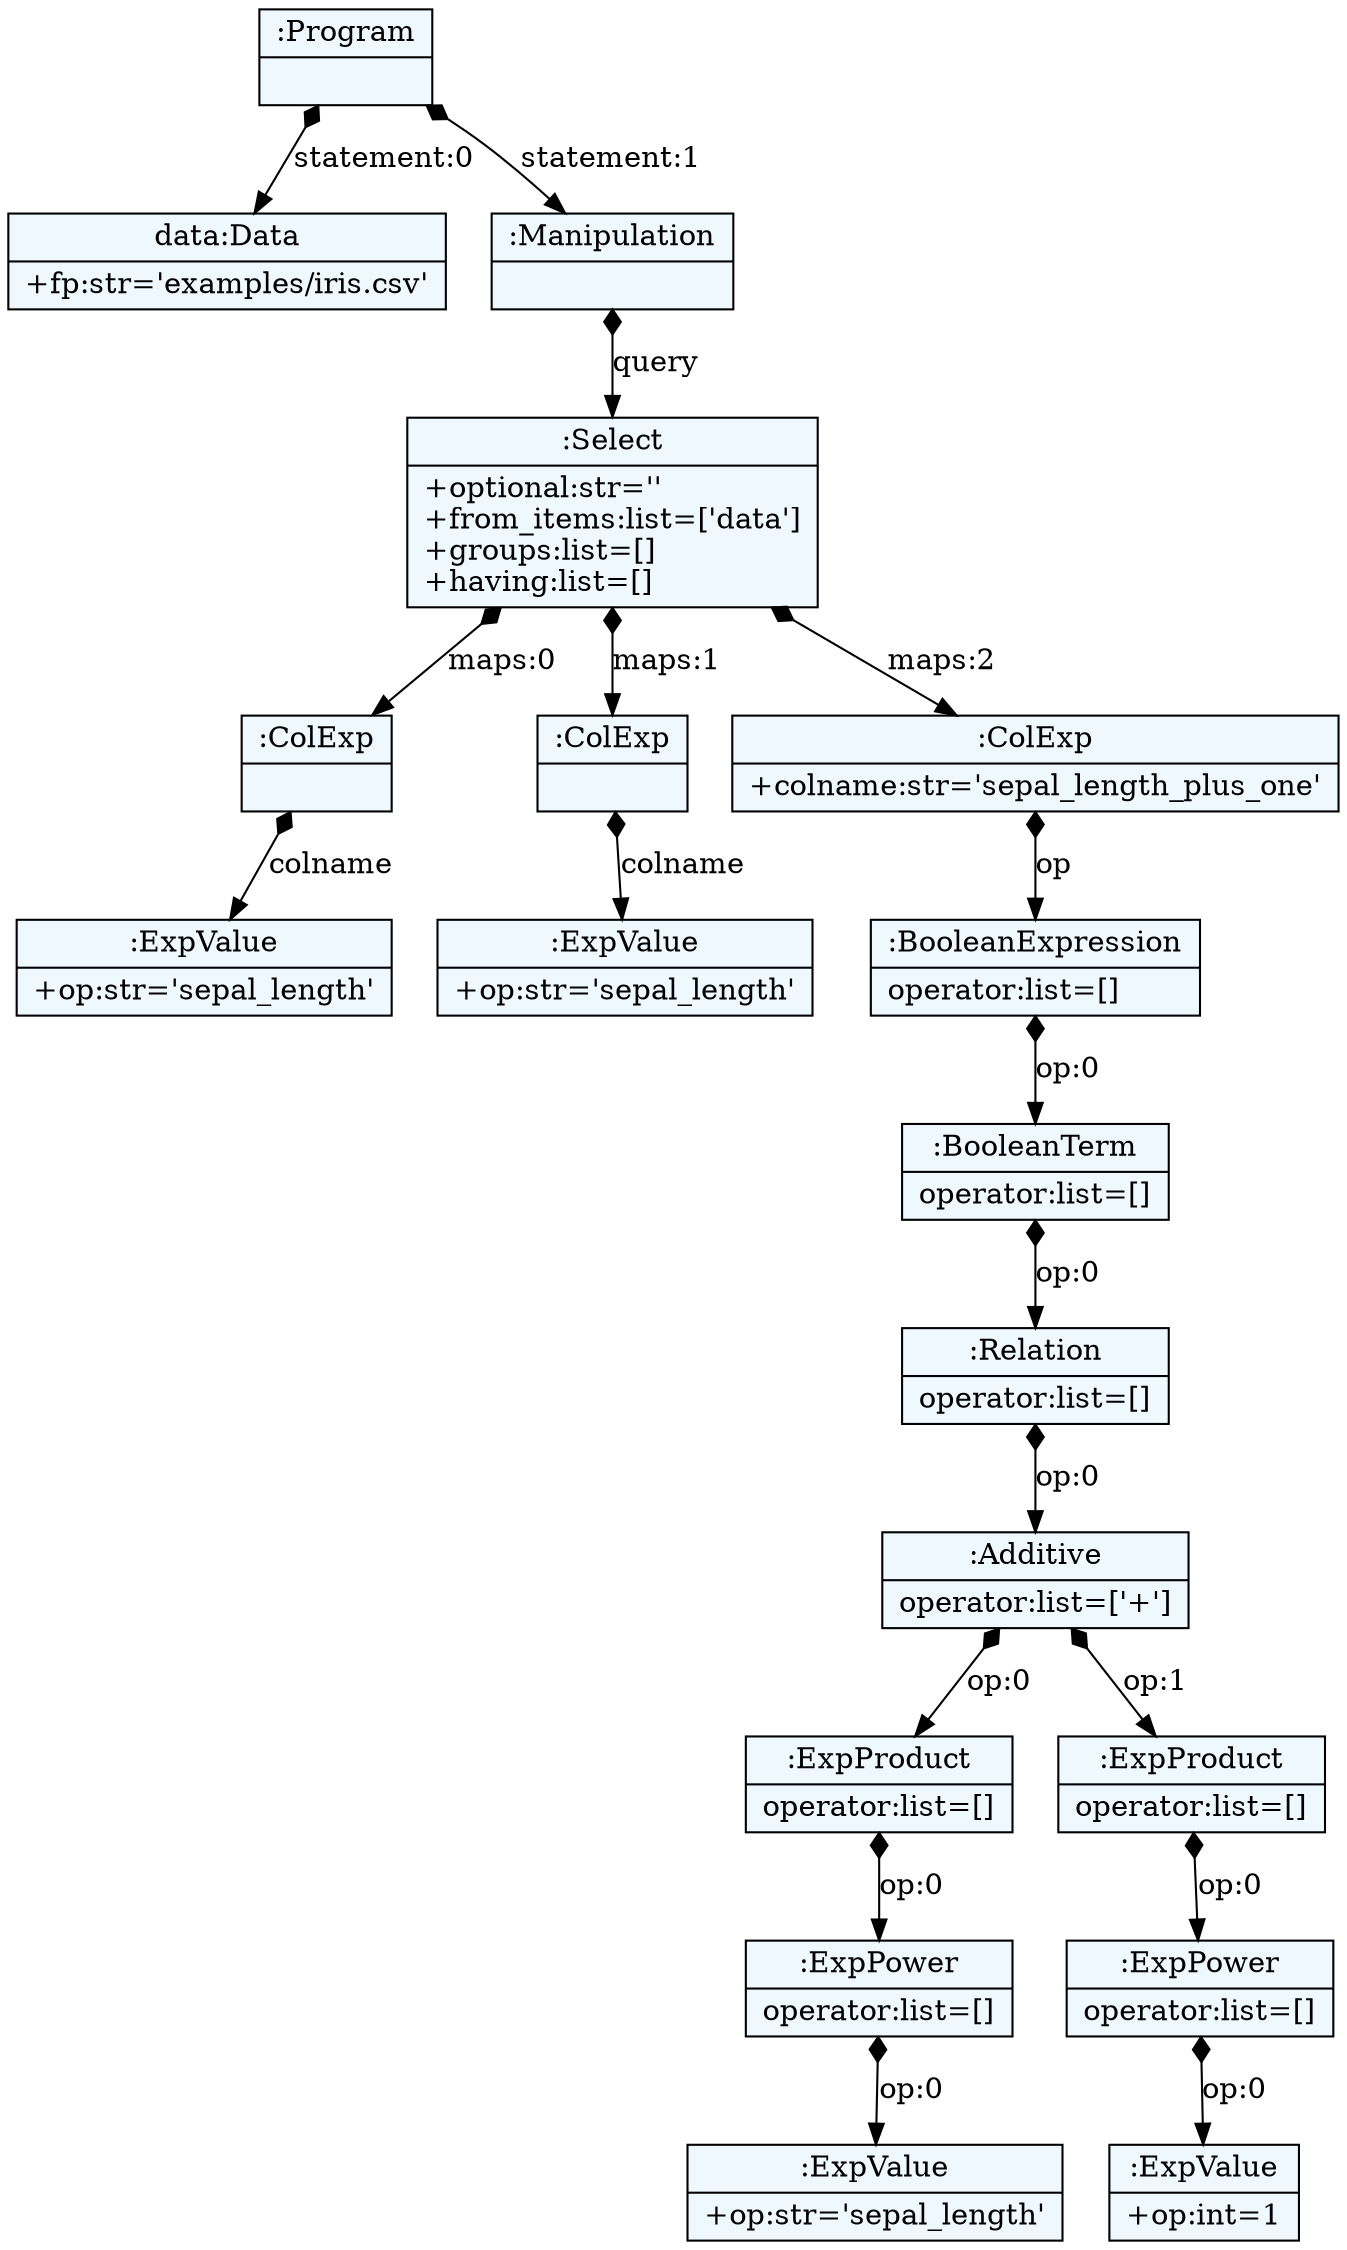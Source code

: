 
    digraph textX {
    fontname = "Bitstream Vera Sans"
    fontsize = 8
    node[
        shape=record,
        style=filled,
        fillcolor=aliceblue
    ]
    nodesep = 0.3
    edge[dir=black,arrowtail=empty]


4550770896 -> 4551012880 [label="statement:0" arrowtail=diamond dir=both]
4551012880[label="{data:Data|+fp:str='examples/iris.csv'\l}"]
4550770896 -> 4551013456 [label="statement:1" arrowtail=diamond dir=both]
4551013456 -> 4551012816 [label="query" arrowtail=diamond dir=both]
4551012816 -> 4551014224 [label="maps:0" arrowtail=diamond dir=both]
4551014224 -> 4550977168 [label="colname" arrowtail=diamond dir=both]
4550977168[label="{:ExpValue|+op:str='sepal_length'\l}"]
4551014224[label="{:ColExp|}"]
4551012816 -> 4550979216 [label="maps:1" arrowtail=diamond dir=both]
4550979216 -> 4550975632 [label="colname" arrowtail=diamond dir=both]
4550975632[label="{:ExpValue|+op:str='sepal_length'\l}"]
4550979216[label="{:ColExp|}"]
4551012816 -> 4550977040 [label="maps:2" arrowtail=diamond dir=both]
4550977040 -> 4550977296 [label="op" arrowtail=diamond dir=both]
4550977296 -> 4550977424 [label="op:0" arrowtail=diamond dir=both]
4550977424 -> 4550975696 [label="op:0" arrowtail=diamond dir=both]
4550975696 -> 4550979088 [label="op:0" arrowtail=diamond dir=both]
4550979088 -> 4550978960 [label="op:0" arrowtail=diamond dir=both]
4550978960 -> 4550976656 [label="op:0" arrowtail=diamond dir=both]
4550976656 -> 4550976208 [label="op:0" arrowtail=diamond dir=both]
4550976208[label="{:ExpValue|+op:str='sepal_length'\l}"]
4550976656[label="{:ExpPower|operator:list=[]\l}"]
4550978960[label="{:ExpProduct|operator:list=[]\l}"]
4550979088 -> 4550977360 [label="op:1" arrowtail=diamond dir=both]
4550977360 -> 4550975760 [label="op:0" arrowtail=diamond dir=both]
4550975760 -> 4550976848 [label="op:0" arrowtail=diamond dir=both]
4550976848[label="{:ExpValue|+op:int=1\l}"]
4550975760[label="{:ExpPower|operator:list=[]\l}"]
4550977360[label="{:ExpProduct|operator:list=[]\l}"]
4550979088[label="{:Additive|operator:list=['+']\l}"]
4550975696[label="{:Relation|operator:list=[]\l}"]
4550977424[label="{:BooleanTerm|operator:list=[]\l}"]
4550977296[label="{:BooleanExpression|operator:list=[]\l}"]
4550977040[label="{:ColExp|+colname:str='sepal_length_plus_one'\l}"]
4551012816[label="{:Select|+optional:str=''\l+from_items:list=['data']\l+groups:list=[]\l+having:list=[]\l}"]
4551013456[label="{:Manipulation|}"]
4550770896[label="{:Program|}"]

}
